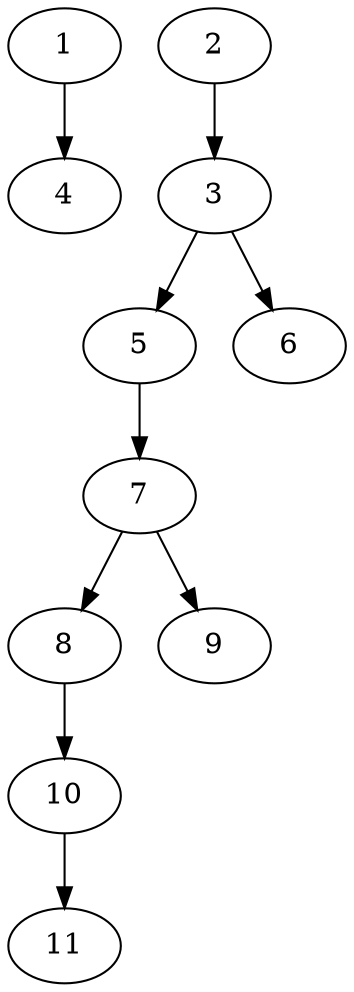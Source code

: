 // DAG (tier=1-easy, mode=data, n=11, ccr=0.341, fat=0.425, density=0.344, regular=0.755, jump=0.023, mindata=1048576, maxdata=8388608)
// DAG automatically generated by daggen at Sun Aug 24 16:33:33 2025
// /home/ermia/Project/Environments/daggen/bin/daggen --dot --ccr 0.341 --fat 0.425 --regular 0.755 --density 0.344 --jump 0.023 --mindata 1048576 --maxdata 8388608 -n 11 
digraph G {
  1 [size="11002194864900145152", alpha="0.18", expect_size="5501097432450072576"]
  1 -> 4 [size ="39573962883072"]
  2 [size="130615668386364832", alpha="0.05", expect_size="65307834193182416"]
  2 -> 3 [size ="66190152040448"]
  3 [size="521143190594494336", alpha="0.02", expect_size="260571595297247168"]
  3 -> 5 [size ="207790257733632"]
  3 -> 6 [size ="207790257733632"]
  4 [size="17788414084769952", alpha="0.04", expect_size="8894207042384976"]
  5 [size="351814477512563490816", alpha="0.20", expect_size="175907238756281745408"]
  5 -> 7 [size ="398687352127488"]
  6 [size="50288099618551480", alpha="0.14", expect_size="25144049809275740"]
  7 [size="97662183076822048", alpha="0.08", expect_size="48831091538411024"]
  7 -> 8 [size ="76659537477632"]
  7 -> 9 [size ="76659537477632"]
  8 [size="134492040629166224", alpha="0.10", expect_size="67246020314583112"]
  8 -> 10 [size ="103407385837568"]
  9 [size="6472431862735392", alpha="0.02", expect_size="3236215931367696"]
  10 [size="347241556640589152256", alpha="0.07", expect_size="173620778320294576128"]
  10 -> 11 [size ="395225038061568"]
  11 [size="487076912697975616", alpha="0.17", expect_size="243538456348987808"]
}